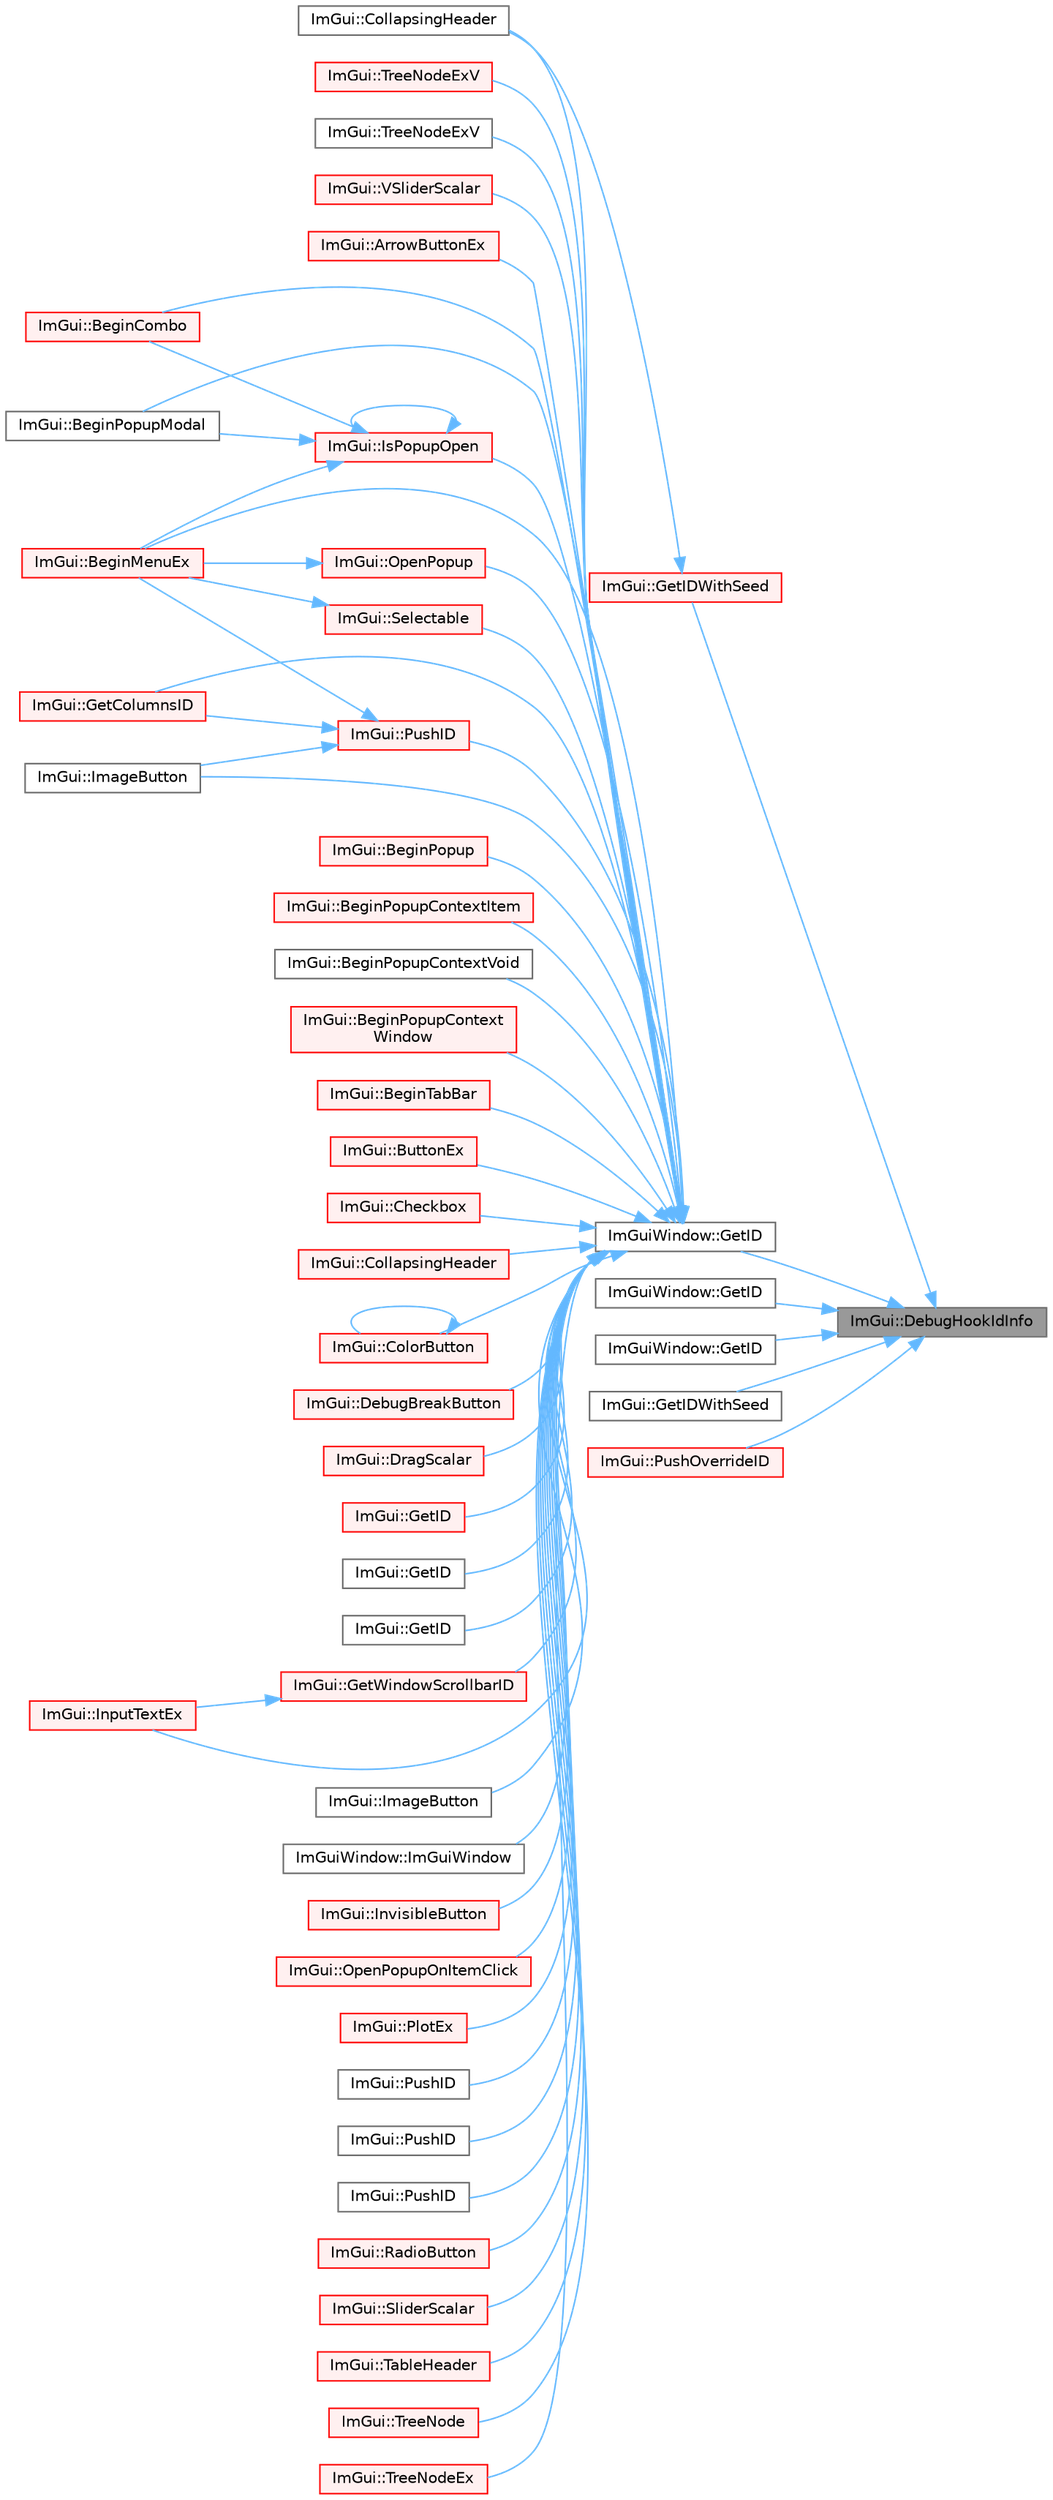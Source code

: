 digraph "ImGui::DebugHookIdInfo"
{
 // LATEX_PDF_SIZE
  bgcolor="transparent";
  edge [fontname=Helvetica,fontsize=10,labelfontname=Helvetica,labelfontsize=10];
  node [fontname=Helvetica,fontsize=10,shape=box,height=0.2,width=0.4];
  rankdir="RL";
  Node1 [id="Node000001",label="ImGui::DebugHookIdInfo",height=0.2,width=0.4,color="gray40", fillcolor="grey60", style="filled", fontcolor="black",tooltip=" "];
  Node1 -> Node2 [id="edge1_Node000001_Node000002",dir="back",color="steelblue1",style="solid",tooltip=" "];
  Node2 [id="Node000002",label="ImGuiWindow::GetID",height=0.2,width=0.4,color="grey40", fillcolor="white", style="filled",URL="$struct_im_gui_window.html#a66400a63bc0b54d7d29e08d1b1b1a42b",tooltip=" "];
  Node2 -> Node3 [id="edge2_Node000002_Node000003",dir="back",color="steelblue1",style="solid",tooltip=" "];
  Node3 [id="Node000003",label="ImGui::ArrowButtonEx",height=0.2,width=0.4,color="red", fillcolor="#FFF0F0", style="filled",URL="$namespace_im_gui.html#ab05ee8e53f29fbb84942a494f2ac3292",tooltip=" "];
  Node2 -> Node5 [id="edge3_Node000002_Node000005",dir="back",color="steelblue1",style="solid",tooltip=" "];
  Node5 [id="Node000005",label="ImGui::BeginCombo",height=0.2,width=0.4,color="red", fillcolor="#FFF0F0", style="filled",URL="$namespace_im_gui.html#aa895095bdc7a2907375c555e245575ea",tooltip=" "];
  Node2 -> Node11 [id="edge4_Node000002_Node000011",dir="back",color="steelblue1",style="solid",tooltip=" "];
  Node11 [id="Node000011",label="ImGui::BeginMenuEx",height=0.2,width=0.4,color="red", fillcolor="#FFF0F0", style="filled",URL="$namespace_im_gui.html#a8dc671f87ed281b6445ce6ae4ab25183",tooltip=" "];
  Node2 -> Node13 [id="edge5_Node000002_Node000013",dir="back",color="steelblue1",style="solid",tooltip=" "];
  Node13 [id="Node000013",label="ImGui::BeginPopup",height=0.2,width=0.4,color="red", fillcolor="#FFF0F0", style="filled",URL="$namespace_im_gui.html#a10e213926d8ca212266bc5fbded1e026",tooltip=" "];
  Node2 -> Node23 [id="edge6_Node000002_Node000023",dir="back",color="steelblue1",style="solid",tooltip=" "];
  Node23 [id="Node000023",label="ImGui::BeginPopupContextItem",height=0.2,width=0.4,color="red", fillcolor="#FFF0F0", style="filled",URL="$namespace_im_gui.html#a440894c8c00495d5cc01529f4504fca9",tooltip=" "];
  Node2 -> Node25 [id="edge7_Node000002_Node000025",dir="back",color="steelblue1",style="solid",tooltip=" "];
  Node25 [id="Node000025",label="ImGui::BeginPopupContextVoid",height=0.2,width=0.4,color="grey40", fillcolor="white", style="filled",URL="$namespace_im_gui.html#a6758a456204101a9c4a660da4cfba2c9",tooltip=" "];
  Node2 -> Node26 [id="edge8_Node000002_Node000026",dir="back",color="steelblue1",style="solid",tooltip=" "];
  Node26 [id="Node000026",label="ImGui::BeginPopupContext\lWindow",height=0.2,width=0.4,color="red", fillcolor="#FFF0F0", style="filled",URL="$namespace_im_gui.html#aef8b2c0baa27bd5c68f676aaf14ed946",tooltip=" "];
  Node2 -> Node27 [id="edge9_Node000002_Node000027",dir="back",color="steelblue1",style="solid",tooltip=" "];
  Node27 [id="Node000027",label="ImGui::BeginPopupModal",height=0.2,width=0.4,color="grey40", fillcolor="white", style="filled",URL="$namespace_im_gui.html#a6d840f615c198c2342968f733fda11b3",tooltip=" "];
  Node2 -> Node28 [id="edge10_Node000002_Node000028",dir="back",color="steelblue1",style="solid",tooltip=" "];
  Node28 [id="Node000028",label="ImGui::BeginTabBar",height=0.2,width=0.4,color="red", fillcolor="#FFF0F0", style="filled",URL="$namespace_im_gui.html#ab930db04eeff13f78ae76382c52db7eb",tooltip=" "];
  Node2 -> Node29 [id="edge11_Node000002_Node000029",dir="back",color="steelblue1",style="solid",tooltip=" "];
  Node29 [id="Node000029",label="ImGui::ButtonEx",height=0.2,width=0.4,color="red", fillcolor="#FFF0F0", style="filled",URL="$namespace_im_gui.html#ae479220c66b039874c6e4c9e9b22849f",tooltip=" "];
  Node2 -> Node53 [id="edge12_Node000002_Node000053",dir="back",color="steelblue1",style="solid",tooltip=" "];
  Node53 [id="Node000053",label="ImGui::Checkbox",height=0.2,width=0.4,color="red", fillcolor="#FFF0F0", style="filled",URL="$namespace_im_gui.html#a57d73c1d0ef807fef734d91024092027",tooltip=" "];
  Node2 -> Node55 [id="edge13_Node000002_Node000055",dir="back",color="steelblue1",style="solid",tooltip=" "];
  Node55 [id="Node000055",label="ImGui::CollapsingHeader",height=0.2,width=0.4,color="grey40", fillcolor="white", style="filled",URL="$namespace_im_gui.html#a4d6e6e7a5ace0e5dbee3ea1926ddf049",tooltip=" "];
  Node2 -> Node56 [id="edge14_Node000002_Node000056",dir="back",color="steelblue1",style="solid",tooltip=" "];
  Node56 [id="Node000056",label="ImGui::CollapsingHeader",height=0.2,width=0.4,color="red", fillcolor="#FFF0F0", style="filled",URL="$namespace_im_gui.html#ab52f9e08698c9d64abb05b98f5355146",tooltip=" "];
  Node2 -> Node57 [id="edge15_Node000002_Node000057",dir="back",color="steelblue1",style="solid",tooltip=" "];
  Node57 [id="Node000057",label="ImGui::ColorButton",height=0.2,width=0.4,color="red", fillcolor="#FFF0F0", style="filled",URL="$namespace_im_gui.html#ae2d7c8f37726810753d71d480f0af7f0",tooltip=" "];
  Node57 -> Node57 [id="edge16_Node000057_Node000057",dir="back",color="steelblue1",style="solid",tooltip=" "];
  Node2 -> Node59 [id="edge17_Node000002_Node000059",dir="back",color="steelblue1",style="solid",tooltip=" "];
  Node59 [id="Node000059",label="ImGui::DebugBreakButton",height=0.2,width=0.4,color="red", fillcolor="#FFF0F0", style="filled",URL="$namespace_im_gui.html#ac2e737b701b4d252a54006a4c4214928",tooltip=" "];
  Node2 -> Node63 [id="edge18_Node000002_Node000063",dir="back",color="steelblue1",style="solid",tooltip=" "];
  Node63 [id="Node000063",label="ImGui::DragScalar",height=0.2,width=0.4,color="red", fillcolor="#FFF0F0", style="filled",URL="$namespace_im_gui.html#a17d8926e8f44a6d00575b12081c51fe0",tooltip=" "];
  Node2 -> Node75 [id="edge19_Node000002_Node000075",dir="back",color="steelblue1",style="solid",tooltip=" "];
  Node75 [id="Node000075",label="ImGui::GetColumnsID",height=0.2,width=0.4,color="red", fillcolor="#FFF0F0", style="filled",URL="$namespace_im_gui.html#a432f468da48b9aadd3c5928f1065939c",tooltip=" "];
  Node2 -> Node149 [id="edge20_Node000002_Node000149",dir="back",color="steelblue1",style="solid",tooltip=" "];
  Node149 [id="Node000149",label="ImGui::GetID",height=0.2,width=0.4,color="red", fillcolor="#FFF0F0", style="filled",URL="$namespace_im_gui.html#a3329b04bd4235e90ad9deb00ffb38ae4",tooltip=" "];
  Node2 -> Node152 [id="edge21_Node000002_Node000152",dir="back",color="steelblue1",style="solid",tooltip=" "];
  Node152 [id="Node000152",label="ImGui::GetID",height=0.2,width=0.4,color="grey40", fillcolor="white", style="filled",URL="$namespace_im_gui.html#a26064d74efebef3aa86e1a78b3e4c333",tooltip=" "];
  Node2 -> Node153 [id="edge22_Node000002_Node000153",dir="back",color="steelblue1",style="solid",tooltip=" "];
  Node153 [id="Node000153",label="ImGui::GetID",height=0.2,width=0.4,color="grey40", fillcolor="white", style="filled",URL="$namespace_im_gui.html#a220123ad62c2180ded92b2ef91f27c5a",tooltip=" "];
  Node2 -> Node154 [id="edge23_Node000002_Node000154",dir="back",color="steelblue1",style="solid",tooltip=" "];
  Node154 [id="Node000154",label="ImGui::GetWindowScrollbarID",height=0.2,width=0.4,color="red", fillcolor="#FFF0F0", style="filled",URL="$namespace_im_gui.html#a426c9b60bf8cd3d887ba50366a2612df",tooltip=" "];
  Node154 -> Node90 [id="edge24_Node000154_Node000090",dir="back",color="steelblue1",style="solid",tooltip=" "];
  Node90 [id="Node000090",label="ImGui::InputTextEx",height=0.2,width=0.4,color="red", fillcolor="#FFF0F0", style="filled",URL="$namespace_im_gui.html#af89af17ecc11653f25fea1e50e195de6",tooltip=" "];
  Node2 -> Node156 [id="edge25_Node000002_Node000156",dir="back",color="steelblue1",style="solid",tooltip=" "];
  Node156 [id="Node000156",label="ImGui::ImageButton",height=0.2,width=0.4,color="grey40", fillcolor="white", style="filled",URL="$namespace_im_gui.html#af3b1c663cabd3324291be7f13c1eb60f",tooltip=" "];
  Node2 -> Node157 [id="edge26_Node000002_Node000157",dir="back",color="steelblue1",style="solid",tooltip=" "];
  Node157 [id="Node000157",label="ImGui::ImageButton",height=0.2,width=0.4,color="grey40", fillcolor="white", style="filled",URL="$namespace_im_gui.html#ac79ef64e8b9e1db73d8237f6a999da14",tooltip=" "];
  Node2 -> Node158 [id="edge27_Node000002_Node000158",dir="back",color="steelblue1",style="solid",tooltip=" "];
  Node158 [id="Node000158",label="ImGuiWindow::ImGuiWindow",height=0.2,width=0.4,color="grey40", fillcolor="white", style="filled",URL="$struct_im_gui_window.html#acd2909ae3b7079de81d528327cc11dfd",tooltip=" "];
  Node2 -> Node90 [id="edge28_Node000002_Node000090",dir="back",color="steelblue1",style="solid",tooltip=" "];
  Node2 -> Node159 [id="edge29_Node000002_Node000159",dir="back",color="steelblue1",style="solid",tooltip=" "];
  Node159 [id="Node000159",label="ImGui::InvisibleButton",height=0.2,width=0.4,color="red", fillcolor="#FFF0F0", style="filled",URL="$namespace_im_gui.html#a1f61951b9d3a38083bd77b1dbe3ea895",tooltip=" "];
  Node2 -> Node160 [id="edge30_Node000002_Node000160",dir="back",color="steelblue1",style="solid",tooltip=" "];
  Node160 [id="Node000160",label="ImGui::IsPopupOpen",height=0.2,width=0.4,color="red", fillcolor="#FFF0F0", style="filled",URL="$namespace_im_gui.html#a0e351145d0936e79948094166757712e",tooltip=" "];
  Node160 -> Node5 [id="edge31_Node000160_Node000005",dir="back",color="steelblue1",style="solid",tooltip=" "];
  Node160 -> Node11 [id="edge32_Node000160_Node000011",dir="back",color="steelblue1",style="solid",tooltip=" "];
  Node160 -> Node27 [id="edge33_Node000160_Node000027",dir="back",color="steelblue1",style="solid",tooltip=" "];
  Node160 -> Node160 [id="edge34_Node000160_Node000160",dir="back",color="steelblue1",style="solid",tooltip=" "];
  Node2 -> Node162 [id="edge35_Node000002_Node000162",dir="back",color="steelblue1",style="solid",tooltip=" "];
  Node162 [id="Node000162",label="ImGui::OpenPopup",height=0.2,width=0.4,color="red", fillcolor="#FFF0F0", style="filled",URL="$namespace_im_gui.html#a9e1be94ca8c4d48a20b230cdfc9b18c5",tooltip=" "];
  Node162 -> Node11 [id="edge36_Node000162_Node000011",dir="back",color="steelblue1",style="solid",tooltip=" "];
  Node2 -> Node164 [id="edge37_Node000002_Node000164",dir="back",color="steelblue1",style="solid",tooltip=" "];
  Node164 [id="Node000164",label="ImGui::OpenPopupOnItemClick",height=0.2,width=0.4,color="red", fillcolor="#FFF0F0", style="filled",URL="$namespace_im_gui.html#a3811834876930efd5cb08a25d8c022d0",tooltip=" "];
  Node2 -> Node140 [id="edge38_Node000002_Node000140",dir="back",color="steelblue1",style="solid",tooltip=" "];
  Node140 [id="Node000140",label="ImGui::PlotEx",height=0.2,width=0.4,color="red", fillcolor="#FFF0F0", style="filled",URL="$namespace_im_gui.html#afb3147b9a00e396e0b11a1bfe24b8f42",tooltip=" "];
  Node2 -> Node167 [id="edge39_Node000002_Node000167",dir="back",color="steelblue1",style="solid",tooltip=" "];
  Node167 [id="Node000167",label="ImGui::PushID",height=0.2,width=0.4,color="red", fillcolor="#FFF0F0", style="filled",URL="$namespace_im_gui.html#a27a8533605dc5b8cabf161bf7715bbde",tooltip=" "];
  Node167 -> Node11 [id="edge40_Node000167_Node000011",dir="back",color="steelblue1",style="solid",tooltip=" "];
  Node167 -> Node75 [id="edge41_Node000167_Node000075",dir="back",color="steelblue1",style="solid",tooltip=" "];
  Node167 -> Node157 [id="edge42_Node000167_Node000157",dir="back",color="steelblue1",style="solid",tooltip=" "];
  Node2 -> Node175 [id="edge43_Node000002_Node000175",dir="back",color="steelblue1",style="solid",tooltip=" "];
  Node175 [id="Node000175",label="ImGui::PushID",height=0.2,width=0.4,color="grey40", fillcolor="white", style="filled",URL="$namespace_im_gui.html#af5e55788830807a7c53d5dd7865b692a",tooltip=" "];
  Node2 -> Node176 [id="edge44_Node000002_Node000176",dir="back",color="steelblue1",style="solid",tooltip=" "];
  Node176 [id="Node000176",label="ImGui::PushID",height=0.2,width=0.4,color="grey40", fillcolor="white", style="filled",URL="$namespace_im_gui.html#af9cf42fdf2fbc5eeec7521de14996bfb",tooltip=" "];
  Node2 -> Node177 [id="edge45_Node000002_Node000177",dir="back",color="steelblue1",style="solid",tooltip=" "];
  Node177 [id="Node000177",label="ImGui::PushID",height=0.2,width=0.4,color="grey40", fillcolor="white", style="filled",URL="$namespace_im_gui.html#a6a11664be2a0b9a0e7054bb339e009ac",tooltip=" "];
  Node2 -> Node178 [id="edge46_Node000002_Node000178",dir="back",color="steelblue1",style="solid",tooltip=" "];
  Node178 [id="Node000178",label="ImGui::RadioButton",height=0.2,width=0.4,color="red", fillcolor="#FFF0F0", style="filled",URL="$namespace_im_gui.html#a6b146763845cbad5a4144772279631bc",tooltip=" "];
  Node2 -> Node180 [id="edge47_Node000002_Node000180",dir="back",color="steelblue1",style="solid",tooltip=" "];
  Node180 [id="Node000180",label="ImGui::Selectable",height=0.2,width=0.4,color="red", fillcolor="#FFF0F0", style="filled",URL="$namespace_im_gui.html#af98575238bda183a523df19fb447af60",tooltip=" "];
  Node180 -> Node11 [id="edge48_Node000180_Node000011",dir="back",color="steelblue1",style="solid",tooltip=" "];
  Node2 -> Node100 [id="edge49_Node000002_Node000100",dir="back",color="steelblue1",style="solid",tooltip=" "];
  Node100 [id="Node000100",label="ImGui::SliderScalar",height=0.2,width=0.4,color="red", fillcolor="#FFF0F0", style="filled",URL="$namespace_im_gui.html#afdd7faa9a69f75b8d674cdc207441bea",tooltip=" "];
  Node2 -> Node137 [id="edge50_Node000002_Node000137",dir="back",color="steelblue1",style="solid",tooltip=" "];
  Node137 [id="Node000137",label="ImGui::TableHeader",height=0.2,width=0.4,color="red", fillcolor="#FFF0F0", style="filled",URL="$namespace_im_gui.html#ae51bc07bc518779f58def3c0e2d0045c",tooltip=" "];
  Node2 -> Node184 [id="edge51_Node000002_Node000184",dir="back",color="steelblue1",style="solid",tooltip=" "];
  Node184 [id="Node000184",label="ImGui::TreeNode",height=0.2,width=0.4,color="red", fillcolor="#FFF0F0", style="filled",URL="$namespace_im_gui.html#a4dff507ce8bbe0da9556bb50b1e60d7f",tooltip=" "];
  Node2 -> Node188 [id="edge52_Node000002_Node000188",dir="back",color="steelblue1",style="solid",tooltip=" "];
  Node188 [id="Node000188",label="ImGui::TreeNodeEx",height=0.2,width=0.4,color="red", fillcolor="#FFF0F0", style="filled",URL="$namespace_im_gui.html#a21f62e092dac9556a15a8edee2f70522",tooltip=" "];
  Node2 -> Node189 [id="edge53_Node000002_Node000189",dir="back",color="steelblue1",style="solid",tooltip=" "];
  Node189 [id="Node000189",label="ImGui::TreeNodeExV",height=0.2,width=0.4,color="red", fillcolor="#FFF0F0", style="filled",URL="$namespace_im_gui.html#a251cd4acbdad4cef2246d9b573a83ce0",tooltip=" "];
  Node2 -> Node196 [id="edge54_Node000002_Node000196",dir="back",color="steelblue1",style="solid",tooltip=" "];
  Node196 [id="Node000196",label="ImGui::TreeNodeExV",height=0.2,width=0.4,color="grey40", fillcolor="white", style="filled",URL="$namespace_im_gui.html#aaae827898572d17e064a88a1afc8e6b0",tooltip=" "];
  Node2 -> Node197 [id="edge55_Node000002_Node000197",dir="back",color="steelblue1",style="solid",tooltip=" "];
  Node197 [id="Node000197",label="ImGui::VSliderScalar",height=0.2,width=0.4,color="red", fillcolor="#FFF0F0", style="filled",URL="$namespace_im_gui.html#a6ad24ca37a530d43f9d1c727d94e4829",tooltip=" "];
  Node1 -> Node200 [id="edge56_Node000001_Node000200",dir="back",color="steelblue1",style="solid",tooltip=" "];
  Node200 [id="Node000200",label="ImGuiWindow::GetID",height=0.2,width=0.4,color="grey40", fillcolor="white", style="filled",URL="$struct_im_gui_window.html#aae21dffb343cabca9414499b827912a8",tooltip=" "];
  Node1 -> Node201 [id="edge57_Node000001_Node000201",dir="back",color="steelblue1",style="solid",tooltip=" "];
  Node201 [id="Node000201",label="ImGuiWindow::GetID",height=0.2,width=0.4,color="grey40", fillcolor="white", style="filled",URL="$struct_im_gui_window.html#a122c47ded974724a192912883fb8e0e9",tooltip=" "];
  Node1 -> Node202 [id="edge58_Node000001_Node000202",dir="back",color="steelblue1",style="solid",tooltip=" "];
  Node202 [id="Node000202",label="ImGui::GetIDWithSeed",height=0.2,width=0.4,color="red", fillcolor="#FFF0F0", style="filled",URL="$namespace_im_gui.html#ab3bf101308fe641abc549bda537158f5",tooltip=" "];
  Node202 -> Node55 [id="edge59_Node000202_Node000055",dir="back",color="steelblue1",style="solid",tooltip=" "];
  Node1 -> Node204 [id="edge60_Node000001_Node000204",dir="back",color="steelblue1",style="solid",tooltip=" "];
  Node204 [id="Node000204",label="ImGui::GetIDWithSeed",height=0.2,width=0.4,color="grey40", fillcolor="white", style="filled",URL="$namespace_im_gui.html#a09e57c148b2877276f130e5279d45303",tooltip=" "];
  Node1 -> Node205 [id="edge61_Node000001_Node000205",dir="back",color="steelblue1",style="solid",tooltip=" "];
  Node205 [id="Node000205",label="ImGui::PushOverrideID",height=0.2,width=0.4,color="red", fillcolor="#FFF0F0", style="filled",URL="$namespace_im_gui.html#acff64eb876d279cfe1cc6129ccd19930",tooltip=" "];
}
